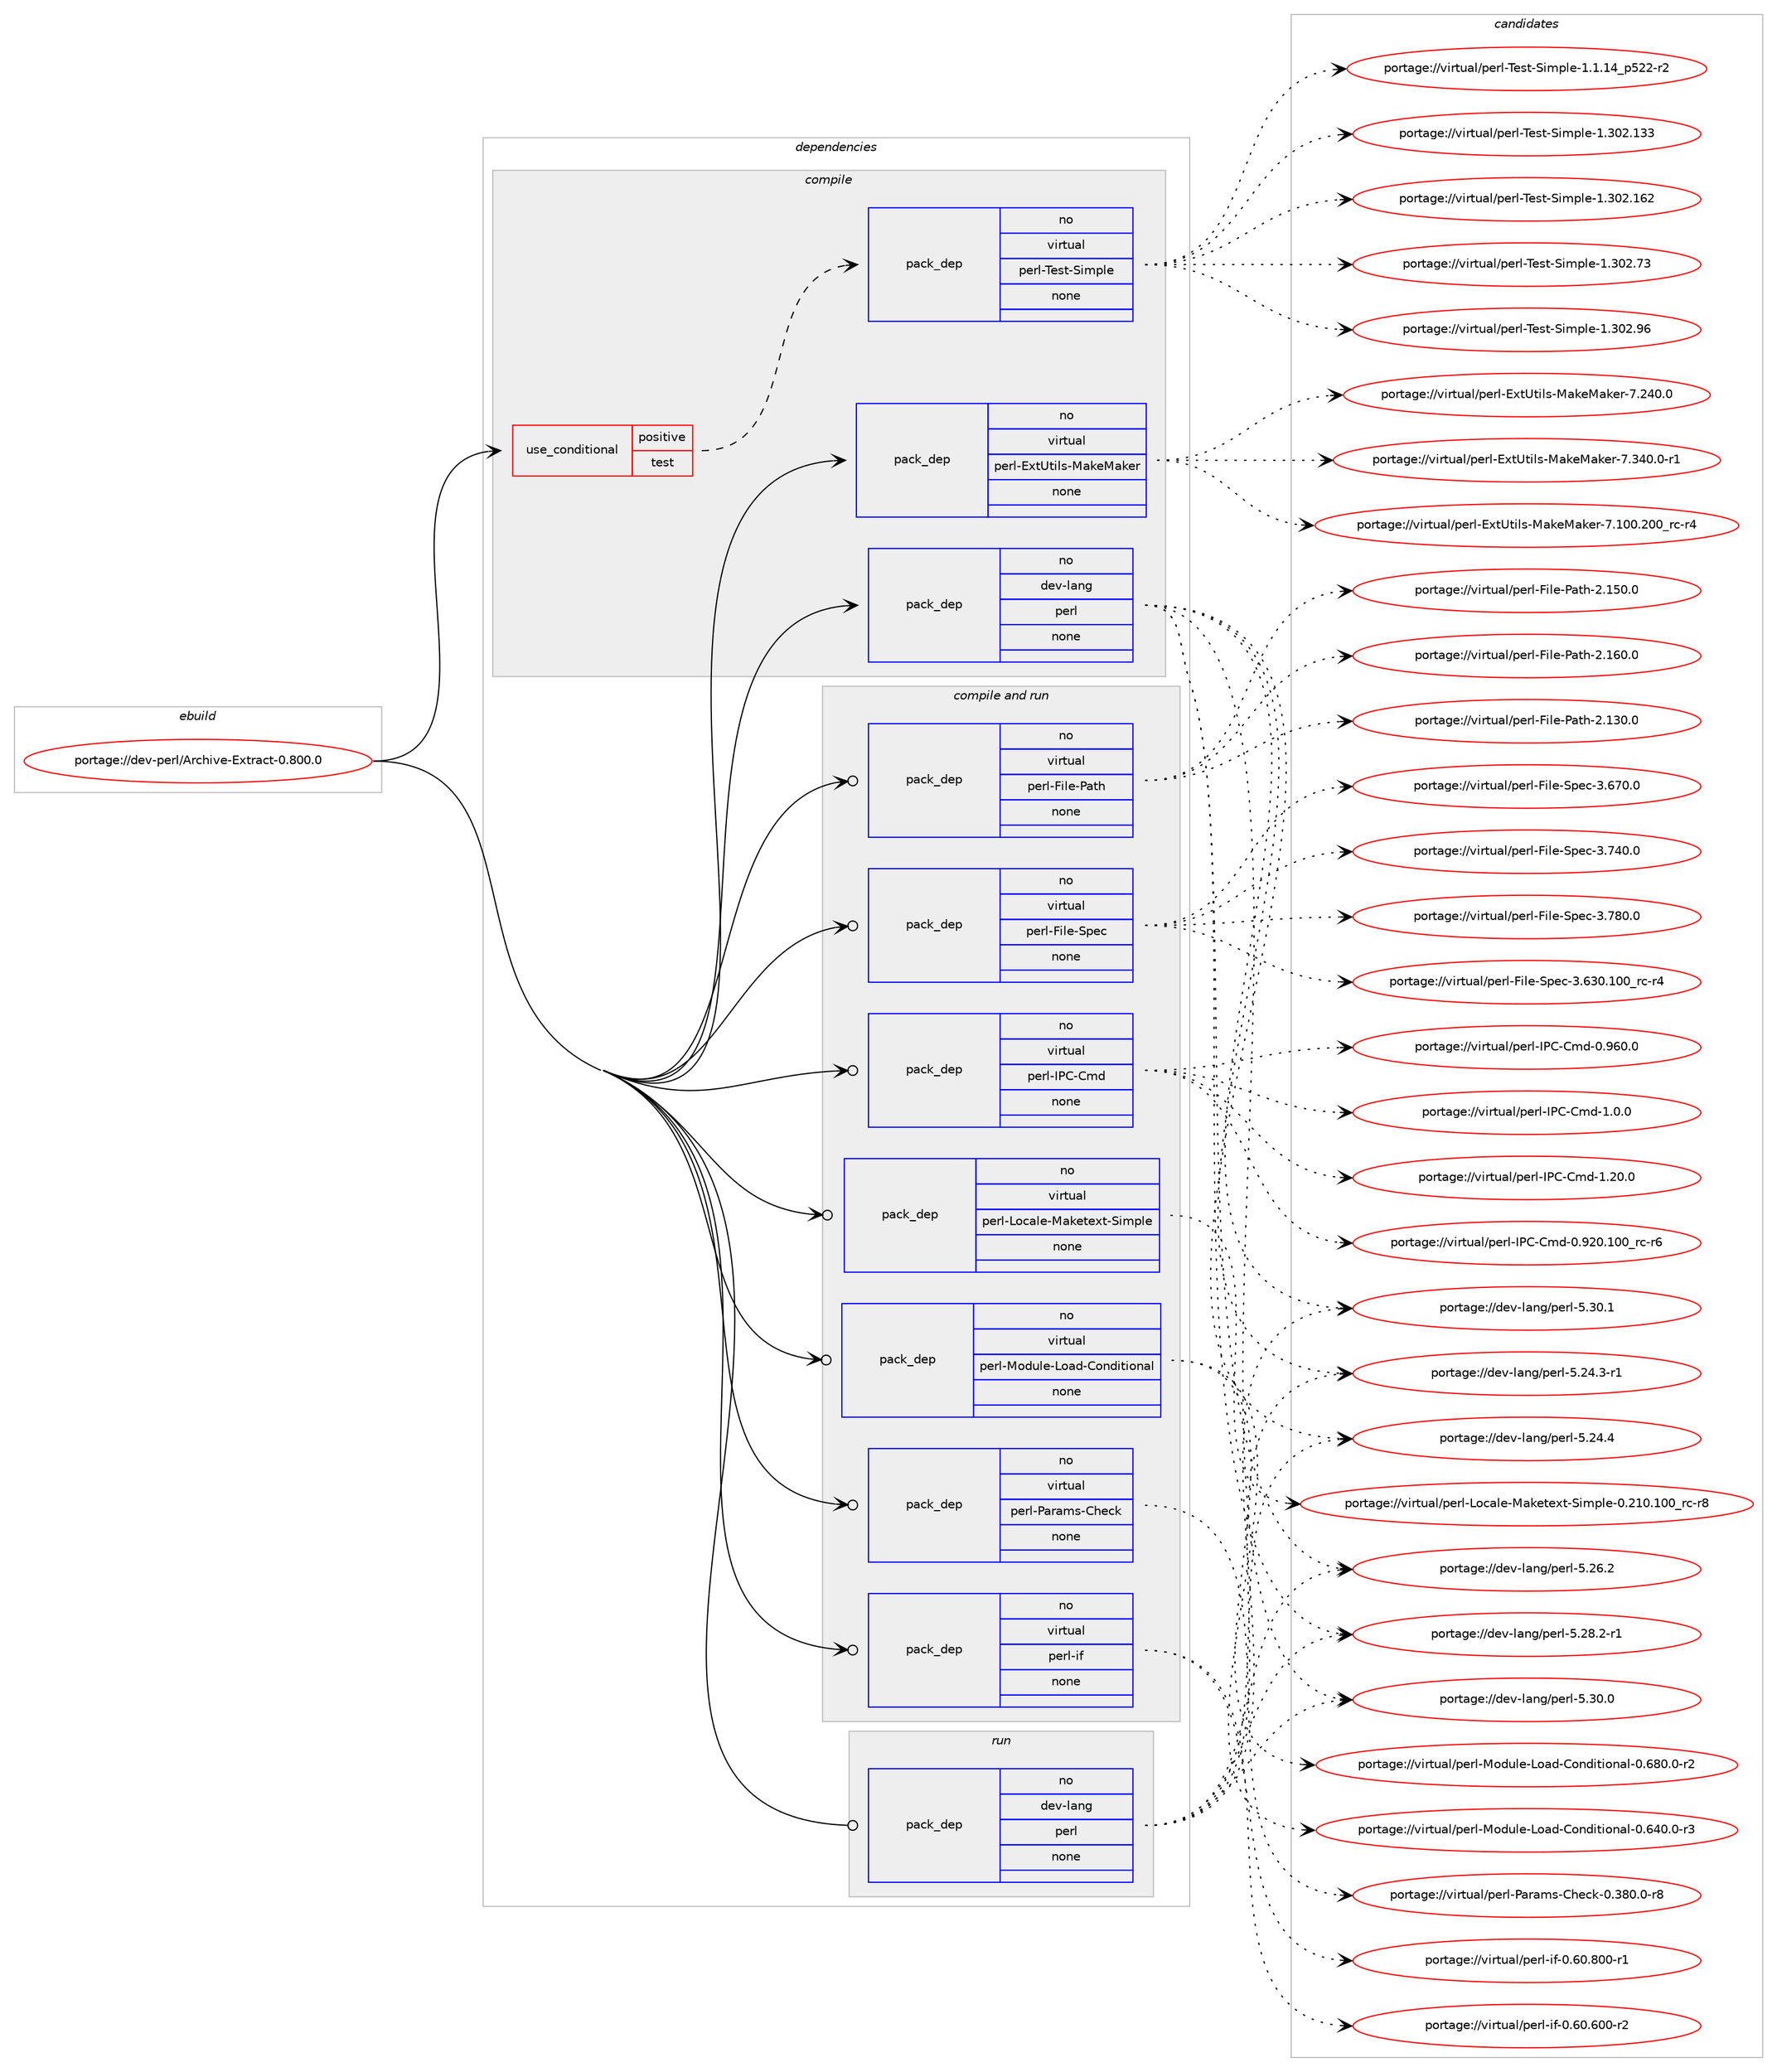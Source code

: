 digraph prolog {

# *************
# Graph options
# *************

newrank=true;
concentrate=true;
compound=true;
graph [rankdir=LR,fontname=Helvetica,fontsize=10,ranksep=1.5];#, ranksep=2.5, nodesep=0.2];
edge  [arrowhead=vee];
node  [fontname=Helvetica,fontsize=10];

# **********
# The ebuild
# **********

subgraph cluster_leftcol {
color=gray;
rank=same;
label=<<i>ebuild</i>>;
id [label="portage://dev-perl/Archive-Extract-0.800.0", color=red, width=4, href="../dev-perl/Archive-Extract-0.800.0.svg"];
}

# ****************
# The dependencies
# ****************

subgraph cluster_midcol {
color=gray;
label=<<i>dependencies</i>>;
subgraph cluster_compile {
fillcolor="#eeeeee";
style=filled;
label=<<i>compile</i>>;
subgraph cond22550 {
dependency108658 [label=<<TABLE BORDER="0" CELLBORDER="1" CELLSPACING="0" CELLPADDING="4"><TR><TD ROWSPAN="3" CELLPADDING="10">use_conditional</TD></TR><TR><TD>positive</TD></TR><TR><TD>test</TD></TR></TABLE>>, shape=none, color=red];
subgraph pack82938 {
dependency108659 [label=<<TABLE BORDER="0" CELLBORDER="1" CELLSPACING="0" CELLPADDING="4" WIDTH="220"><TR><TD ROWSPAN="6" CELLPADDING="30">pack_dep</TD></TR><TR><TD WIDTH="110">no</TD></TR><TR><TD>virtual</TD></TR><TR><TD>perl-Test-Simple</TD></TR><TR><TD>none</TD></TR><TR><TD></TD></TR></TABLE>>, shape=none, color=blue];
}
dependency108658:e -> dependency108659:w [weight=20,style="dashed",arrowhead="vee"];
}
id:e -> dependency108658:w [weight=20,style="solid",arrowhead="vee"];
subgraph pack82939 {
dependency108660 [label=<<TABLE BORDER="0" CELLBORDER="1" CELLSPACING="0" CELLPADDING="4" WIDTH="220"><TR><TD ROWSPAN="6" CELLPADDING="30">pack_dep</TD></TR><TR><TD WIDTH="110">no</TD></TR><TR><TD>dev-lang</TD></TR><TR><TD>perl</TD></TR><TR><TD>none</TD></TR><TR><TD></TD></TR></TABLE>>, shape=none, color=blue];
}
id:e -> dependency108660:w [weight=20,style="solid",arrowhead="vee"];
subgraph pack82940 {
dependency108661 [label=<<TABLE BORDER="0" CELLBORDER="1" CELLSPACING="0" CELLPADDING="4" WIDTH="220"><TR><TD ROWSPAN="6" CELLPADDING="30">pack_dep</TD></TR><TR><TD WIDTH="110">no</TD></TR><TR><TD>virtual</TD></TR><TR><TD>perl-ExtUtils-MakeMaker</TD></TR><TR><TD>none</TD></TR><TR><TD></TD></TR></TABLE>>, shape=none, color=blue];
}
id:e -> dependency108661:w [weight=20,style="solid",arrowhead="vee"];
}
subgraph cluster_compileandrun {
fillcolor="#eeeeee";
style=filled;
label=<<i>compile and run</i>>;
subgraph pack82941 {
dependency108662 [label=<<TABLE BORDER="0" CELLBORDER="1" CELLSPACING="0" CELLPADDING="4" WIDTH="220"><TR><TD ROWSPAN="6" CELLPADDING="30">pack_dep</TD></TR><TR><TD WIDTH="110">no</TD></TR><TR><TD>virtual</TD></TR><TR><TD>perl-File-Path</TD></TR><TR><TD>none</TD></TR><TR><TD></TD></TR></TABLE>>, shape=none, color=blue];
}
id:e -> dependency108662:w [weight=20,style="solid",arrowhead="odotvee"];
subgraph pack82942 {
dependency108663 [label=<<TABLE BORDER="0" CELLBORDER="1" CELLSPACING="0" CELLPADDING="4" WIDTH="220"><TR><TD ROWSPAN="6" CELLPADDING="30">pack_dep</TD></TR><TR><TD WIDTH="110">no</TD></TR><TR><TD>virtual</TD></TR><TR><TD>perl-File-Spec</TD></TR><TR><TD>none</TD></TR><TR><TD></TD></TR></TABLE>>, shape=none, color=blue];
}
id:e -> dependency108663:w [weight=20,style="solid",arrowhead="odotvee"];
subgraph pack82943 {
dependency108664 [label=<<TABLE BORDER="0" CELLBORDER="1" CELLSPACING="0" CELLPADDING="4" WIDTH="220"><TR><TD ROWSPAN="6" CELLPADDING="30">pack_dep</TD></TR><TR><TD WIDTH="110">no</TD></TR><TR><TD>virtual</TD></TR><TR><TD>perl-IPC-Cmd</TD></TR><TR><TD>none</TD></TR><TR><TD></TD></TR></TABLE>>, shape=none, color=blue];
}
id:e -> dependency108664:w [weight=20,style="solid",arrowhead="odotvee"];
subgraph pack82944 {
dependency108665 [label=<<TABLE BORDER="0" CELLBORDER="1" CELLSPACING="0" CELLPADDING="4" WIDTH="220"><TR><TD ROWSPAN="6" CELLPADDING="30">pack_dep</TD></TR><TR><TD WIDTH="110">no</TD></TR><TR><TD>virtual</TD></TR><TR><TD>perl-Locale-Maketext-Simple</TD></TR><TR><TD>none</TD></TR><TR><TD></TD></TR></TABLE>>, shape=none, color=blue];
}
id:e -> dependency108665:w [weight=20,style="solid",arrowhead="odotvee"];
subgraph pack82945 {
dependency108666 [label=<<TABLE BORDER="0" CELLBORDER="1" CELLSPACING="0" CELLPADDING="4" WIDTH="220"><TR><TD ROWSPAN="6" CELLPADDING="30">pack_dep</TD></TR><TR><TD WIDTH="110">no</TD></TR><TR><TD>virtual</TD></TR><TR><TD>perl-Module-Load-Conditional</TD></TR><TR><TD>none</TD></TR><TR><TD></TD></TR></TABLE>>, shape=none, color=blue];
}
id:e -> dependency108666:w [weight=20,style="solid",arrowhead="odotvee"];
subgraph pack82946 {
dependency108667 [label=<<TABLE BORDER="0" CELLBORDER="1" CELLSPACING="0" CELLPADDING="4" WIDTH="220"><TR><TD ROWSPAN="6" CELLPADDING="30">pack_dep</TD></TR><TR><TD WIDTH="110">no</TD></TR><TR><TD>virtual</TD></TR><TR><TD>perl-Params-Check</TD></TR><TR><TD>none</TD></TR><TR><TD></TD></TR></TABLE>>, shape=none, color=blue];
}
id:e -> dependency108667:w [weight=20,style="solid",arrowhead="odotvee"];
subgraph pack82947 {
dependency108668 [label=<<TABLE BORDER="0" CELLBORDER="1" CELLSPACING="0" CELLPADDING="4" WIDTH="220"><TR><TD ROWSPAN="6" CELLPADDING="30">pack_dep</TD></TR><TR><TD WIDTH="110">no</TD></TR><TR><TD>virtual</TD></TR><TR><TD>perl-if</TD></TR><TR><TD>none</TD></TR><TR><TD></TD></TR></TABLE>>, shape=none, color=blue];
}
id:e -> dependency108668:w [weight=20,style="solid",arrowhead="odotvee"];
}
subgraph cluster_run {
fillcolor="#eeeeee";
style=filled;
label=<<i>run</i>>;
subgraph pack82948 {
dependency108669 [label=<<TABLE BORDER="0" CELLBORDER="1" CELLSPACING="0" CELLPADDING="4" WIDTH="220"><TR><TD ROWSPAN="6" CELLPADDING="30">pack_dep</TD></TR><TR><TD WIDTH="110">no</TD></TR><TR><TD>dev-lang</TD></TR><TR><TD>perl</TD></TR><TR><TD>none</TD></TR><TR><TD></TD></TR></TABLE>>, shape=none, color=blue];
}
id:e -> dependency108669:w [weight=20,style="solid",arrowhead="odot"];
}
}

# **************
# The candidates
# **************

subgraph cluster_choices {
rank=same;
color=gray;
label=<<i>candidates</i>>;

subgraph choice82938 {
color=black;
nodesep=1;
choiceportage11810511411611797108471121011141084584101115116458310510911210810145494649464952951125350504511450 [label="portage://virtual/perl-Test-Simple-1.1.14_p522-r2", color=red, width=4,href="../virtual/perl-Test-Simple-1.1.14_p522-r2.svg"];
choiceportage11810511411611797108471121011141084584101115116458310510911210810145494651485046495151 [label="portage://virtual/perl-Test-Simple-1.302.133", color=red, width=4,href="../virtual/perl-Test-Simple-1.302.133.svg"];
choiceportage11810511411611797108471121011141084584101115116458310510911210810145494651485046495450 [label="portage://virtual/perl-Test-Simple-1.302.162", color=red, width=4,href="../virtual/perl-Test-Simple-1.302.162.svg"];
choiceportage118105114116117971084711210111410845841011151164583105109112108101454946514850465551 [label="portage://virtual/perl-Test-Simple-1.302.73", color=red, width=4,href="../virtual/perl-Test-Simple-1.302.73.svg"];
choiceportage118105114116117971084711210111410845841011151164583105109112108101454946514850465754 [label="portage://virtual/perl-Test-Simple-1.302.96", color=red, width=4,href="../virtual/perl-Test-Simple-1.302.96.svg"];
dependency108659:e -> choiceportage11810511411611797108471121011141084584101115116458310510911210810145494649464952951125350504511450:w [style=dotted,weight="100"];
dependency108659:e -> choiceportage11810511411611797108471121011141084584101115116458310510911210810145494651485046495151:w [style=dotted,weight="100"];
dependency108659:e -> choiceportage11810511411611797108471121011141084584101115116458310510911210810145494651485046495450:w [style=dotted,weight="100"];
dependency108659:e -> choiceportage118105114116117971084711210111410845841011151164583105109112108101454946514850465551:w [style=dotted,weight="100"];
dependency108659:e -> choiceportage118105114116117971084711210111410845841011151164583105109112108101454946514850465754:w [style=dotted,weight="100"];
}
subgraph choice82939 {
color=black;
nodesep=1;
choiceportage100101118451089711010347112101114108455346505246514511449 [label="portage://dev-lang/perl-5.24.3-r1", color=red, width=4,href="../dev-lang/perl-5.24.3-r1.svg"];
choiceportage10010111845108971101034711210111410845534650524652 [label="portage://dev-lang/perl-5.24.4", color=red, width=4,href="../dev-lang/perl-5.24.4.svg"];
choiceportage10010111845108971101034711210111410845534650544650 [label="portage://dev-lang/perl-5.26.2", color=red, width=4,href="../dev-lang/perl-5.26.2.svg"];
choiceportage100101118451089711010347112101114108455346505646504511449 [label="portage://dev-lang/perl-5.28.2-r1", color=red, width=4,href="../dev-lang/perl-5.28.2-r1.svg"];
choiceportage10010111845108971101034711210111410845534651484648 [label="portage://dev-lang/perl-5.30.0", color=red, width=4,href="../dev-lang/perl-5.30.0.svg"];
choiceportage10010111845108971101034711210111410845534651484649 [label="portage://dev-lang/perl-5.30.1", color=red, width=4,href="../dev-lang/perl-5.30.1.svg"];
dependency108660:e -> choiceportage100101118451089711010347112101114108455346505246514511449:w [style=dotted,weight="100"];
dependency108660:e -> choiceportage10010111845108971101034711210111410845534650524652:w [style=dotted,weight="100"];
dependency108660:e -> choiceportage10010111845108971101034711210111410845534650544650:w [style=dotted,weight="100"];
dependency108660:e -> choiceportage100101118451089711010347112101114108455346505646504511449:w [style=dotted,weight="100"];
dependency108660:e -> choiceportage10010111845108971101034711210111410845534651484648:w [style=dotted,weight="100"];
dependency108660:e -> choiceportage10010111845108971101034711210111410845534651484649:w [style=dotted,weight="100"];
}
subgraph choice82940 {
color=black;
nodesep=1;
choiceportage118105114116117971084711210111410845691201168511610510811545779710710177971071011144555464948484650484895114994511452 [label="portage://virtual/perl-ExtUtils-MakeMaker-7.100.200_rc-r4", color=red, width=4,href="../virtual/perl-ExtUtils-MakeMaker-7.100.200_rc-r4.svg"];
choiceportage118105114116117971084711210111410845691201168511610510811545779710710177971071011144555465052484648 [label="portage://virtual/perl-ExtUtils-MakeMaker-7.240.0", color=red, width=4,href="../virtual/perl-ExtUtils-MakeMaker-7.240.0.svg"];
choiceportage1181051141161179710847112101114108456912011685116105108115457797107101779710710111445554651524846484511449 [label="portage://virtual/perl-ExtUtils-MakeMaker-7.340.0-r1", color=red, width=4,href="../virtual/perl-ExtUtils-MakeMaker-7.340.0-r1.svg"];
dependency108661:e -> choiceportage118105114116117971084711210111410845691201168511610510811545779710710177971071011144555464948484650484895114994511452:w [style=dotted,weight="100"];
dependency108661:e -> choiceportage118105114116117971084711210111410845691201168511610510811545779710710177971071011144555465052484648:w [style=dotted,weight="100"];
dependency108661:e -> choiceportage1181051141161179710847112101114108456912011685116105108115457797107101779710710111445554651524846484511449:w [style=dotted,weight="100"];
}
subgraph choice82941 {
color=black;
nodesep=1;
choiceportage118105114116117971084711210111410845701051081014580971161044550464951484648 [label="portage://virtual/perl-File-Path-2.130.0", color=red, width=4,href="../virtual/perl-File-Path-2.130.0.svg"];
choiceportage118105114116117971084711210111410845701051081014580971161044550464953484648 [label="portage://virtual/perl-File-Path-2.150.0", color=red, width=4,href="../virtual/perl-File-Path-2.150.0.svg"];
choiceportage118105114116117971084711210111410845701051081014580971161044550464954484648 [label="portage://virtual/perl-File-Path-2.160.0", color=red, width=4,href="../virtual/perl-File-Path-2.160.0.svg"];
dependency108662:e -> choiceportage118105114116117971084711210111410845701051081014580971161044550464951484648:w [style=dotted,weight="100"];
dependency108662:e -> choiceportage118105114116117971084711210111410845701051081014580971161044550464953484648:w [style=dotted,weight="100"];
dependency108662:e -> choiceportage118105114116117971084711210111410845701051081014580971161044550464954484648:w [style=dotted,weight="100"];
}
subgraph choice82942 {
color=black;
nodesep=1;
choiceportage118105114116117971084711210111410845701051081014583112101994551465451484649484895114994511452 [label="portage://virtual/perl-File-Spec-3.630.100_rc-r4", color=red, width=4,href="../virtual/perl-File-Spec-3.630.100_rc-r4.svg"];
choiceportage118105114116117971084711210111410845701051081014583112101994551465455484648 [label="portage://virtual/perl-File-Spec-3.670.0", color=red, width=4,href="../virtual/perl-File-Spec-3.670.0.svg"];
choiceportage118105114116117971084711210111410845701051081014583112101994551465552484648 [label="portage://virtual/perl-File-Spec-3.740.0", color=red, width=4,href="../virtual/perl-File-Spec-3.740.0.svg"];
choiceportage118105114116117971084711210111410845701051081014583112101994551465556484648 [label="portage://virtual/perl-File-Spec-3.780.0", color=red, width=4,href="../virtual/perl-File-Spec-3.780.0.svg"];
dependency108663:e -> choiceportage118105114116117971084711210111410845701051081014583112101994551465451484649484895114994511452:w [style=dotted,weight="100"];
dependency108663:e -> choiceportage118105114116117971084711210111410845701051081014583112101994551465455484648:w [style=dotted,weight="100"];
dependency108663:e -> choiceportage118105114116117971084711210111410845701051081014583112101994551465552484648:w [style=dotted,weight="100"];
dependency108663:e -> choiceportage118105114116117971084711210111410845701051081014583112101994551465556484648:w [style=dotted,weight="100"];
}
subgraph choice82943 {
color=black;
nodesep=1;
choiceportage11810511411611797108471121011141084573806745671091004548465750484649484895114994511454 [label="portage://virtual/perl-IPC-Cmd-0.920.100_rc-r6", color=red, width=4,href="../virtual/perl-IPC-Cmd-0.920.100_rc-r6.svg"];
choiceportage11810511411611797108471121011141084573806745671091004548465754484648 [label="portage://virtual/perl-IPC-Cmd-0.960.0", color=red, width=4,href="../virtual/perl-IPC-Cmd-0.960.0.svg"];
choiceportage1181051141161179710847112101114108457380674567109100454946484648 [label="portage://virtual/perl-IPC-Cmd-1.0.0", color=red, width=4,href="../virtual/perl-IPC-Cmd-1.0.0.svg"];
choiceportage118105114116117971084711210111410845738067456710910045494650484648 [label="portage://virtual/perl-IPC-Cmd-1.20.0", color=red, width=4,href="../virtual/perl-IPC-Cmd-1.20.0.svg"];
dependency108664:e -> choiceportage11810511411611797108471121011141084573806745671091004548465750484649484895114994511454:w [style=dotted,weight="100"];
dependency108664:e -> choiceportage11810511411611797108471121011141084573806745671091004548465754484648:w [style=dotted,weight="100"];
dependency108664:e -> choiceportage1181051141161179710847112101114108457380674567109100454946484648:w [style=dotted,weight="100"];
dependency108664:e -> choiceportage118105114116117971084711210111410845738067456710910045494650484648:w [style=dotted,weight="100"];
}
subgraph choice82944 {
color=black;
nodesep=1;
choiceportage11810511411611797108471121011141084576111999710810145779710710111610112011645831051091121081014548465049484649484895114994511456 [label="portage://virtual/perl-Locale-Maketext-Simple-0.210.100_rc-r8", color=red, width=4,href="../virtual/perl-Locale-Maketext-Simple-0.210.100_rc-r8.svg"];
dependency108665:e -> choiceportage11810511411611797108471121011141084576111999710810145779710710111610112011645831051091121081014548465049484649484895114994511456:w [style=dotted,weight="100"];
}
subgraph choice82945 {
color=black;
nodesep=1;
choiceportage1181051141161179710847112101114108457711110011710810145761119710045671111101001051161051111109710845484654524846484511451 [label="portage://virtual/perl-Module-Load-Conditional-0.640.0-r3", color=red, width=4,href="../virtual/perl-Module-Load-Conditional-0.640.0-r3.svg"];
choiceportage1181051141161179710847112101114108457711110011710810145761119710045671111101001051161051111109710845484654564846484511450 [label="portage://virtual/perl-Module-Load-Conditional-0.680.0-r2", color=red, width=4,href="../virtual/perl-Module-Load-Conditional-0.680.0-r2.svg"];
dependency108666:e -> choiceportage1181051141161179710847112101114108457711110011710810145761119710045671111101001051161051111109710845484654524846484511451:w [style=dotted,weight="100"];
dependency108666:e -> choiceportage1181051141161179710847112101114108457711110011710810145761119710045671111101001051161051111109710845484654564846484511450:w [style=dotted,weight="100"];
}
subgraph choice82946 {
color=black;
nodesep=1;
choiceportage11810511411611797108471121011141084580971149710911545671041019910745484651564846484511456 [label="portage://virtual/perl-Params-Check-0.380.0-r8", color=red, width=4,href="../virtual/perl-Params-Check-0.380.0-r8.svg"];
dependency108667:e -> choiceportage11810511411611797108471121011141084580971149710911545671041019910745484651564846484511456:w [style=dotted,weight="100"];
}
subgraph choice82947 {
color=black;
nodesep=1;
choiceportage1181051141161179710847112101114108451051024548465448465448484511450 [label="portage://virtual/perl-if-0.60.600-r2", color=red, width=4,href="../virtual/perl-if-0.60.600-r2.svg"];
choiceportage1181051141161179710847112101114108451051024548465448465648484511449 [label="portage://virtual/perl-if-0.60.800-r1", color=red, width=4,href="../virtual/perl-if-0.60.800-r1.svg"];
dependency108668:e -> choiceportage1181051141161179710847112101114108451051024548465448465448484511450:w [style=dotted,weight="100"];
dependency108668:e -> choiceportage1181051141161179710847112101114108451051024548465448465648484511449:w [style=dotted,weight="100"];
}
subgraph choice82948 {
color=black;
nodesep=1;
choiceportage100101118451089711010347112101114108455346505246514511449 [label="portage://dev-lang/perl-5.24.3-r1", color=red, width=4,href="../dev-lang/perl-5.24.3-r1.svg"];
choiceportage10010111845108971101034711210111410845534650524652 [label="portage://dev-lang/perl-5.24.4", color=red, width=4,href="../dev-lang/perl-5.24.4.svg"];
choiceportage10010111845108971101034711210111410845534650544650 [label="portage://dev-lang/perl-5.26.2", color=red, width=4,href="../dev-lang/perl-5.26.2.svg"];
choiceportage100101118451089711010347112101114108455346505646504511449 [label="portage://dev-lang/perl-5.28.2-r1", color=red, width=4,href="../dev-lang/perl-5.28.2-r1.svg"];
choiceportage10010111845108971101034711210111410845534651484648 [label="portage://dev-lang/perl-5.30.0", color=red, width=4,href="../dev-lang/perl-5.30.0.svg"];
choiceportage10010111845108971101034711210111410845534651484649 [label="portage://dev-lang/perl-5.30.1", color=red, width=4,href="../dev-lang/perl-5.30.1.svg"];
dependency108669:e -> choiceportage100101118451089711010347112101114108455346505246514511449:w [style=dotted,weight="100"];
dependency108669:e -> choiceportage10010111845108971101034711210111410845534650524652:w [style=dotted,weight="100"];
dependency108669:e -> choiceportage10010111845108971101034711210111410845534650544650:w [style=dotted,weight="100"];
dependency108669:e -> choiceportage100101118451089711010347112101114108455346505646504511449:w [style=dotted,weight="100"];
dependency108669:e -> choiceportage10010111845108971101034711210111410845534651484648:w [style=dotted,weight="100"];
dependency108669:e -> choiceportage10010111845108971101034711210111410845534651484649:w [style=dotted,weight="100"];
}
}

}
